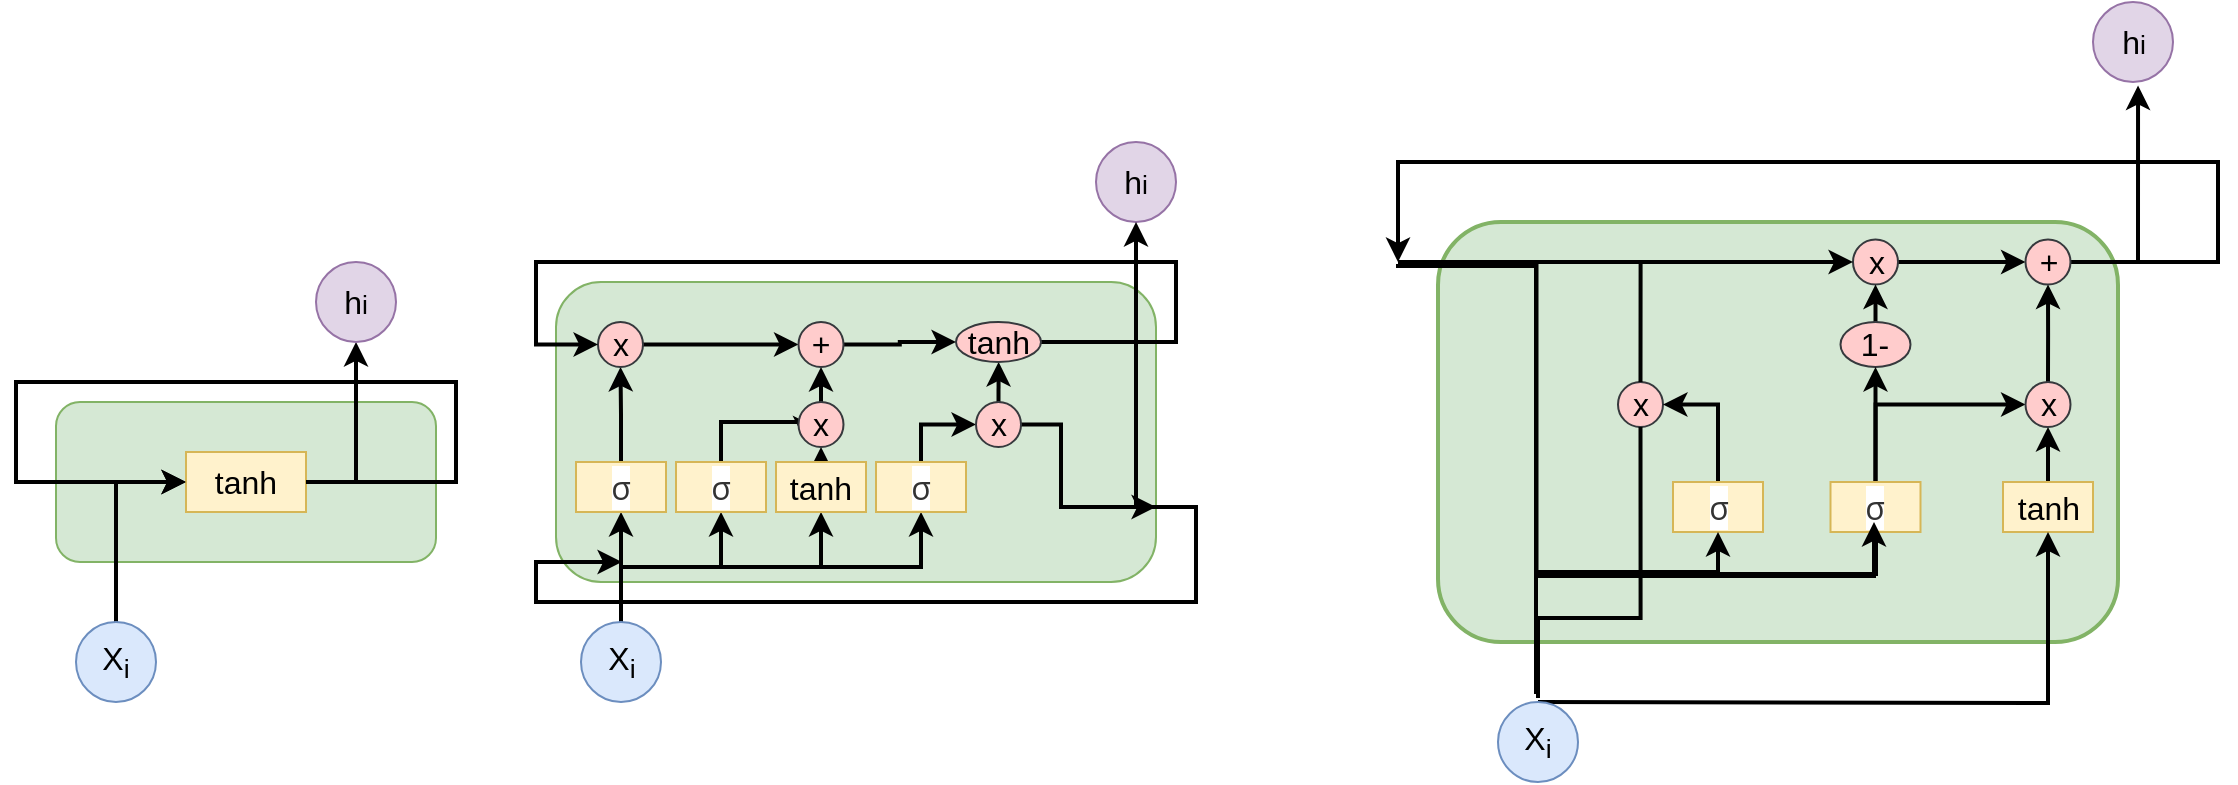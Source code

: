 <mxfile version="12.9.3" type="device"><diagram id="rxxt4MKTkdojHVy4rhuA" name="Page-1"><mxGraphModel dx="1038" dy="1776" grid="1" gridSize="10" guides="1" tooltips="1" connect="1" arrows="1" fold="1" page="1" pageScale="1" pageWidth="827" pageHeight="1169" math="0" shadow="0"><root><mxCell id="0"/><mxCell id="1" parent="0"/><mxCell id="f_skGa7ZXOr4WjcIkKOA-2" value="" style="rounded=1;whiteSpace=wrap;html=1;fillColor=#d5e8d4;strokeColor=#82b366;" parent="1" vertex="1"><mxGeometry x="120" y="190" width="190" height="80" as="geometry"/></mxCell><mxCell id="f_skGa7ZXOr4WjcIkKOA-10" style="edgeStyle=orthogonalEdgeStyle;rounded=0;orthogonalLoop=1;jettySize=auto;html=1;exitX=0.5;exitY=0;exitDx=0;exitDy=0;entryX=0;entryY=0.5;entryDx=0;entryDy=0;strokeWidth=2;" parent="1" source="f_skGa7ZXOr4WjcIkKOA-3" target="f_skGa7ZXOr4WjcIkKOA-4" edge="1"><mxGeometry relative="1" as="geometry"/></mxCell><mxCell id="f_skGa7ZXOr4WjcIkKOA-3" value="&lt;font style=&quot;font-size: 16px&quot;&gt;X&lt;sub&gt;i&lt;/sub&gt;&lt;/font&gt;" style="ellipse;whiteSpace=wrap;html=1;aspect=fixed;fillColor=#dae8fc;strokeColor=#6c8ebf;" parent="1" vertex="1"><mxGeometry x="130" y="300" width="40" height="40" as="geometry"/></mxCell><mxCell id="f_skGa7ZXOr4WjcIkKOA-7" style="edgeStyle=orthogonalEdgeStyle;rounded=0;orthogonalLoop=1;jettySize=auto;html=1;exitX=1;exitY=0.5;exitDx=0;exitDy=0;entryX=0.5;entryY=1;entryDx=0;entryDy=0;strokeWidth=2;" parent="1" source="f_skGa7ZXOr4WjcIkKOA-4" target="f_skGa7ZXOr4WjcIkKOA-6" edge="1"><mxGeometry relative="1" as="geometry"/></mxCell><mxCell id="f_skGa7ZXOr4WjcIkKOA-4" value="&lt;font style=&quot;font-size: 16px&quot;&gt;tanh&lt;/font&gt;" style="rounded=0;whiteSpace=wrap;html=1;fillColor=#fff2cc;strokeColor=#d6b656;" parent="1" vertex="1"><mxGeometry x="185" y="215" width="60" height="30" as="geometry"/></mxCell><mxCell id="f_skGa7ZXOr4WjcIkKOA-6" value="&lt;font&gt;&lt;sub&gt;&lt;span style=&quot;font-size: 16px&quot;&gt;h&lt;/span&gt;&lt;span style=&quot;font-size: 13.333px&quot;&gt;i&lt;/span&gt;&lt;/sub&gt;&lt;/font&gt;" style="ellipse;whiteSpace=wrap;html=1;aspect=fixed;fillColor=#e1d5e7;strokeColor=#9673a6;" parent="1" vertex="1"><mxGeometry x="250" y="120" width="40" height="40" as="geometry"/></mxCell><mxCell id="f_skGa7ZXOr4WjcIkKOA-8" style="edgeStyle=orthogonalEdgeStyle;rounded=0;orthogonalLoop=1;jettySize=auto;html=1;entryX=0;entryY=0.5;entryDx=0;entryDy=0;exitX=1;exitY=0.5;exitDx=0;exitDy=0;strokeWidth=2;" parent="1" source="f_skGa7ZXOr4WjcIkKOA-4" target="f_skGa7ZXOr4WjcIkKOA-4" edge="1"><mxGeometry relative="1" as="geometry"><mxPoint x="280" y="80" as="sourcePoint"/><Array as="points"><mxPoint x="320" y="230"/><mxPoint x="320" y="180"/><mxPoint x="100" y="180"/><mxPoint x="100" y="230"/></Array></mxGeometry></mxCell><mxCell id="f_skGa7ZXOr4WjcIkKOA-11" value="" style="rounded=1;whiteSpace=wrap;html=1;fillColor=#d5e8d4;strokeColor=#82b366;" parent="1" vertex="1"><mxGeometry x="370" y="130" width="300" height="150" as="geometry"/></mxCell><mxCell id="f_skGa7ZXOr4WjcIkKOA-21" style="edgeStyle=orthogonalEdgeStyle;rounded=0;orthogonalLoop=1;jettySize=auto;html=1;exitX=0.5;exitY=0;exitDx=0;exitDy=0;entryX=0.5;entryY=1;entryDx=0;entryDy=0;strokeWidth=2;" parent="1" source="f_skGa7ZXOr4WjcIkKOA-13" target="f_skGa7ZXOr4WjcIkKOA-18" edge="1"><mxGeometry relative="1" as="geometry"/></mxCell><mxCell id="f_skGa7ZXOr4WjcIkKOA-22" style="edgeStyle=orthogonalEdgeStyle;rounded=0;orthogonalLoop=1;jettySize=auto;html=1;exitX=0.5;exitY=0;exitDx=0;exitDy=0;entryX=0.5;entryY=1;entryDx=0;entryDy=0;strokeWidth=2;" parent="1" source="f_skGa7ZXOr4WjcIkKOA-13" target="f_skGa7ZXOr4WjcIkKOA-15" edge="1"><mxGeometry relative="1" as="geometry"/></mxCell><mxCell id="f_skGa7ZXOr4WjcIkKOA-23" style="edgeStyle=orthogonalEdgeStyle;rounded=0;orthogonalLoop=1;jettySize=auto;html=1;exitX=0.5;exitY=0;exitDx=0;exitDy=0;entryX=0.5;entryY=1;entryDx=0;entryDy=0;strokeWidth=2;" parent="1" source="f_skGa7ZXOr4WjcIkKOA-13" target="f_skGa7ZXOr4WjcIkKOA-19" edge="1"><mxGeometry relative="1" as="geometry"/></mxCell><mxCell id="f_skGa7ZXOr4WjcIkKOA-24" style="edgeStyle=orthogonalEdgeStyle;rounded=0;orthogonalLoop=1;jettySize=auto;html=1;exitX=0.5;exitY=0;exitDx=0;exitDy=0;entryX=0.5;entryY=1;entryDx=0;entryDy=0;strokeWidth=2;" parent="1" source="f_skGa7ZXOr4WjcIkKOA-13" target="f_skGa7ZXOr4WjcIkKOA-20" edge="1"><mxGeometry relative="1" as="geometry"/></mxCell><mxCell id="f_skGa7ZXOr4WjcIkKOA-13" value="&lt;font style=&quot;font-size: 16px&quot;&gt;X&lt;sub&gt;i&lt;/sub&gt;&lt;/font&gt;" style="ellipse;whiteSpace=wrap;html=1;aspect=fixed;fillColor=#dae8fc;strokeColor=#6c8ebf;" parent="1" vertex="1"><mxGeometry x="382.5" y="300" width="40" height="40" as="geometry"/></mxCell><mxCell id="f_skGa7ZXOr4WjcIkKOA-32" style="edgeStyle=orthogonalEdgeStyle;rounded=0;orthogonalLoop=1;jettySize=auto;html=1;exitX=0.5;exitY=0;exitDx=0;exitDy=0;entryX=0;entryY=1;entryDx=0;entryDy=0;strokeWidth=2;" parent="1" source="f_skGa7ZXOr4WjcIkKOA-15" target="f_skGa7ZXOr4WjcIkKOA-30" edge="1"><mxGeometry relative="1" as="geometry"/></mxCell><mxCell id="f_skGa7ZXOr4WjcIkKOA-15" value="&lt;span style=&quot;color: rgb(51 , 51 , 51) ; font-family: &amp;#34;open sans&amp;#34; , &amp;#34;clear sans&amp;#34; , &amp;#34;helvetica neue&amp;#34; , &amp;#34;helvetica&amp;#34; , &amp;#34;arial&amp;#34; , sans-serif ; font-size: 16px ; white-space: pre-wrap ; background-color: rgb(255 , 255 , 255)&quot;&gt;σ&lt;/span&gt;" style="rounded=0;whiteSpace=wrap;html=1;fillColor=#fff2cc;strokeColor=#d6b656;" parent="1" vertex="1"><mxGeometry x="430" y="220" width="45" height="25" as="geometry"/></mxCell><mxCell id="f_skGa7ZXOr4WjcIkKOA-16" value="&lt;font&gt;&lt;sub&gt;&lt;span style=&quot;font-size: 16px&quot;&gt;h&lt;/span&gt;&lt;span style=&quot;font-size: 13.333px&quot;&gt;i&lt;/span&gt;&lt;/sub&gt;&lt;/font&gt;" style="ellipse;whiteSpace=wrap;html=1;aspect=fixed;fillColor=#e1d5e7;strokeColor=#9673a6;" parent="1" vertex="1"><mxGeometry x="640" y="60" width="40" height="40" as="geometry"/></mxCell><mxCell id="f_skGa7ZXOr4WjcIkKOA-36" style="edgeStyle=orthogonalEdgeStyle;rounded=0;orthogonalLoop=1;jettySize=auto;html=1;exitX=0.5;exitY=0;exitDx=0;exitDy=0;entryX=0.5;entryY=1;entryDx=0;entryDy=0;strokeWidth=2;" parent="1" source="f_skGa7ZXOr4WjcIkKOA-18" target="f_skGa7ZXOr4WjcIkKOA-28" edge="1"><mxGeometry relative="1" as="geometry"/></mxCell><mxCell id="f_skGa7ZXOr4WjcIkKOA-18" value="&lt;span style=&quot;color: rgb(51 , 51 , 51) ; font-family: &amp;#34;open sans&amp;#34; , &amp;#34;clear sans&amp;#34; , &amp;#34;helvetica neue&amp;#34; , &amp;#34;helvetica&amp;#34; , &amp;#34;arial&amp;#34; , sans-serif ; font-size: 16px ; white-space: pre-wrap ; background-color: rgb(255 , 255 , 255)&quot;&gt;σ&lt;/span&gt;" style="rounded=0;whiteSpace=wrap;html=1;fillColor=#fff2cc;strokeColor=#d6b656;" parent="1" vertex="1"><mxGeometry x="380" y="220" width="45" height="25" as="geometry"/></mxCell><mxCell id="f_skGa7ZXOr4WjcIkKOA-33" style="edgeStyle=orthogonalEdgeStyle;rounded=0;orthogonalLoop=1;jettySize=auto;html=1;exitX=0.5;exitY=0;exitDx=0;exitDy=0;entryX=0.5;entryY=1;entryDx=0;entryDy=0;strokeWidth=2;" parent="1" source="f_skGa7ZXOr4WjcIkKOA-19" target="f_skGa7ZXOr4WjcIkKOA-30" edge="1"><mxGeometry relative="1" as="geometry"/></mxCell><mxCell id="f_skGa7ZXOr4WjcIkKOA-19" value="&lt;font style=&quot;font-size: 16px&quot;&gt;tanh&lt;/font&gt;" style="rounded=0;whiteSpace=wrap;html=1;fillColor=#fff2cc;strokeColor=#d6b656;" parent="1" vertex="1"><mxGeometry x="480" y="220" width="45" height="25" as="geometry"/></mxCell><mxCell id="f_skGa7ZXOr4WjcIkKOA-46" style="edgeStyle=orthogonalEdgeStyle;rounded=0;orthogonalLoop=1;jettySize=auto;html=1;exitX=0.5;exitY=0;exitDx=0;exitDy=0;entryX=0;entryY=0.5;entryDx=0;entryDy=0;strokeWidth=2;" parent="1" source="f_skGa7ZXOr4WjcIkKOA-20" target="f_skGa7ZXOr4WjcIkKOA-39" edge="1"><mxGeometry relative="1" as="geometry"><Array as="points"><mxPoint x="553" y="201"/></Array></mxGeometry></mxCell><mxCell id="f_skGa7ZXOr4WjcIkKOA-20" value="&lt;span style=&quot;color: rgb(51 , 51 , 51) ; font-family: &amp;#34;open sans&amp;#34; , &amp;#34;clear sans&amp;#34; , &amp;#34;helvetica neue&amp;#34; , &amp;#34;helvetica&amp;#34; , &amp;#34;arial&amp;#34; , sans-serif ; font-size: 16px ; white-space: pre-wrap ; background-color: rgb(255 , 255 , 255)&quot;&gt;σ&lt;/span&gt;" style="rounded=0;whiteSpace=wrap;html=1;fillColor=#fff2cc;strokeColor=#d6b656;" parent="1" vertex="1"><mxGeometry x="530" y="220" width="45" height="25" as="geometry"/></mxCell><mxCell id="f_skGa7ZXOr4WjcIkKOA-38" style="edgeStyle=orthogonalEdgeStyle;rounded=0;orthogonalLoop=1;jettySize=auto;html=1;exitX=1;exitY=0.5;exitDx=0;exitDy=0;entryX=0;entryY=0.5;entryDx=0;entryDy=0;strokeWidth=2;" parent="1" source="f_skGa7ZXOr4WjcIkKOA-28" target="f_skGa7ZXOr4WjcIkKOA-34" edge="1"><mxGeometry relative="1" as="geometry"/></mxCell><mxCell id="f_skGa7ZXOr4WjcIkKOA-28" value="&lt;span style=&quot;font-size: 16px&quot;&gt;x&lt;/span&gt;" style="ellipse;whiteSpace=wrap;html=1;aspect=fixed;fillColor=#ffcccc;strokeColor=#36393d;" parent="1" vertex="1"><mxGeometry x="391" y="150" width="22.5" height="22.5" as="geometry"/></mxCell><mxCell id="f_skGa7ZXOr4WjcIkKOA-37" style="edgeStyle=orthogonalEdgeStyle;rounded=0;orthogonalLoop=1;jettySize=auto;html=1;exitX=0.5;exitY=0;exitDx=0;exitDy=0;entryX=0.5;entryY=1;entryDx=0;entryDy=0;strokeWidth=2;" parent="1" source="f_skGa7ZXOr4WjcIkKOA-30" target="f_skGa7ZXOr4WjcIkKOA-34" edge="1"><mxGeometry relative="1" as="geometry"/></mxCell><mxCell id="f_skGa7ZXOr4WjcIkKOA-30" value="&lt;span style=&quot;font-size: 16px&quot;&gt;x&lt;/span&gt;" style="ellipse;whiteSpace=wrap;html=1;aspect=fixed;fillColor=#ffcccc;strokeColor=#36393d;" parent="1" vertex="1"><mxGeometry x="491.25" y="190" width="22.5" height="22.5" as="geometry"/></mxCell><mxCell id="f_skGa7ZXOr4WjcIkKOA-43" style="edgeStyle=orthogonalEdgeStyle;rounded=0;orthogonalLoop=1;jettySize=auto;html=1;exitX=1;exitY=0.5;exitDx=0;exitDy=0;entryX=0;entryY=0.5;entryDx=0;entryDy=0;strokeWidth=2;" parent="1" source="f_skGa7ZXOr4WjcIkKOA-34" target="f_skGa7ZXOr4WjcIkKOA-42" edge="1"><mxGeometry relative="1" as="geometry"/></mxCell><mxCell id="f_skGa7ZXOr4WjcIkKOA-34" value="&lt;span style=&quot;font-size: 16px&quot;&gt;+&lt;/span&gt;" style="ellipse;whiteSpace=wrap;html=1;aspect=fixed;fillColor=#ffcccc;strokeColor=#36393d;" parent="1" vertex="1"><mxGeometry x="491.25" y="150" width="22.5" height="22.5" as="geometry"/></mxCell><mxCell id="f_skGa7ZXOr4WjcIkKOA-45" style="edgeStyle=orthogonalEdgeStyle;rounded=0;orthogonalLoop=1;jettySize=auto;html=1;exitX=0.5;exitY=0;exitDx=0;exitDy=0;strokeWidth=2;" parent="1" source="f_skGa7ZXOr4WjcIkKOA-39" target="f_skGa7ZXOr4WjcIkKOA-42" edge="1"><mxGeometry relative="1" as="geometry"/></mxCell><mxCell id="f_skGa7ZXOr4WjcIkKOA-47" style="edgeStyle=orthogonalEdgeStyle;rounded=0;orthogonalLoop=1;jettySize=auto;html=1;exitX=1;exitY=0.5;exitDx=0;exitDy=0;entryX=1;entryY=0.75;entryDx=0;entryDy=0;strokeWidth=2;" parent="1" source="f_skGa7ZXOr4WjcIkKOA-39" target="f_skGa7ZXOr4WjcIkKOA-11" edge="1"><mxGeometry relative="1" as="geometry"/></mxCell><mxCell id="f_skGa7ZXOr4WjcIkKOA-39" value="&lt;span style=&quot;font-size: 16px&quot;&gt;x&lt;/span&gt;" style="ellipse;whiteSpace=wrap;html=1;aspect=fixed;fillColor=#ffcccc;strokeColor=#36393d;" parent="1" vertex="1"><mxGeometry x="580" y="190" width="22.5" height="22.5" as="geometry"/></mxCell><mxCell id="f_skGa7ZXOr4WjcIkKOA-50" style="edgeStyle=orthogonalEdgeStyle;rounded=0;orthogonalLoop=1;jettySize=auto;html=1;exitX=1;exitY=0.5;exitDx=0;exitDy=0;entryX=0;entryY=0.5;entryDx=0;entryDy=0;strokeWidth=2;" parent="1" source="f_skGa7ZXOr4WjcIkKOA-42" target="f_skGa7ZXOr4WjcIkKOA-28" edge="1"><mxGeometry relative="1" as="geometry"><Array as="points"><mxPoint x="680" y="160"/><mxPoint x="680" y="120"/><mxPoint x="360" y="120"/><mxPoint x="360" y="161"/></Array></mxGeometry></mxCell><mxCell id="f_skGa7ZXOr4WjcIkKOA-42" value="&lt;font style=&quot;font-size: 16px&quot;&gt;tanh&lt;/font&gt;" style="ellipse;whiteSpace=wrap;html=1;fillColor=#ffcccc;strokeColor=#36393d;" parent="1" vertex="1"><mxGeometry x="570" y="150" width="42.5" height="20" as="geometry"/></mxCell><mxCell id="f_skGa7ZXOr4WjcIkKOA-49" style="edgeStyle=orthogonalEdgeStyle;rounded=0;orthogonalLoop=1;jettySize=auto;html=1;exitX=1;exitY=0.75;exitDx=0;exitDy=0;entryX=0.5;entryY=1;entryDx=0;entryDy=0;strokeWidth=2;" parent="1" source="f_skGa7ZXOr4WjcIkKOA-11" target="f_skGa7ZXOr4WjcIkKOA-16" edge="1"><mxGeometry relative="1" as="geometry"><Array as="points"><mxPoint x="660" y="243"/><mxPoint x="660" y="110"/></Array></mxGeometry></mxCell><mxCell id="f_skGa7ZXOr4WjcIkKOA-48" style="edgeStyle=orthogonalEdgeStyle;rounded=0;orthogonalLoop=1;jettySize=auto;html=1;exitX=1;exitY=0.75;exitDx=0;exitDy=0;strokeWidth=2;" parent="1" source="f_skGa7ZXOr4WjcIkKOA-11" edge="1"><mxGeometry relative="1" as="geometry"><Array as="points"><mxPoint x="690" y="243"/><mxPoint x="690" y="290"/><mxPoint x="360" y="290"/><mxPoint x="360" y="270"/><mxPoint x="380" y="270"/></Array><mxPoint x="403" y="270" as="targetPoint"/></mxGeometry></mxCell><mxCell id="vbA1AqF-mI2f-v5enJLW-1" value="" style="rounded=1;whiteSpace=wrap;html=1;fillColor=#d5e8d4;strokeColor=#82b366;strokeWidth=2;" vertex="1" parent="1"><mxGeometry x="811" y="100" width="340" height="210" as="geometry"/></mxCell><mxCell id="vbA1AqF-mI2f-v5enJLW-2" value="" style="edgeStyle=orthogonalEdgeStyle;rounded=0;orthogonalLoop=1;jettySize=auto;html=1;strokeWidth=2;" edge="1" parent="1" source="vbA1AqF-mI2f-v5enJLW-3" target="vbA1AqF-mI2f-v5enJLW-6"><mxGeometry relative="1" as="geometry"/></mxCell><mxCell id="vbA1AqF-mI2f-v5enJLW-3" value="&lt;span style=&quot;font-size: 16px&quot;&gt;x&lt;/span&gt;" style="ellipse;whiteSpace=wrap;html=1;aspect=fixed;fillColor=#ffcccc;strokeColor=#36393d;strokeWidth=1;" vertex="1" parent="1"><mxGeometry x="1018.5" y="108.75" width="22.5" height="22.5" as="geometry"/></mxCell><mxCell id="vbA1AqF-mI2f-v5enJLW-4" style="edgeStyle=orthogonalEdgeStyle;rounded=0;orthogonalLoop=1;jettySize=auto;html=1;exitX=1;exitY=0.5;exitDx=0;exitDy=0;strokeWidth=2;entryX=1;entryY=0.5;entryDx=0;entryDy=0;" edge="1" parent="1" source="vbA1AqF-mI2f-v5enJLW-6"><mxGeometry relative="1" as="geometry"><mxPoint x="791" y="120" as="targetPoint"/><Array as="points"><mxPoint x="1201" y="120"/><mxPoint x="1201" y="70"/><mxPoint x="791" y="70"/></Array></mxGeometry></mxCell><mxCell id="vbA1AqF-mI2f-v5enJLW-5" style="edgeStyle=orthogonalEdgeStyle;rounded=0;orthogonalLoop=1;jettySize=auto;html=1;exitX=1;exitY=0.5;exitDx=0;exitDy=0;strokeWidth=2;entryX=0.563;entryY=1.043;entryDx=0;entryDy=0;entryPerimeter=0;" edge="1" parent="1" source="vbA1AqF-mI2f-v5enJLW-6" target="vbA1AqF-mI2f-v5enJLW-27"><mxGeometry relative="1" as="geometry"><mxPoint x="1161" y="80" as="targetPoint"/><Array as="points"><mxPoint x="1161" y="120"/></Array></mxGeometry></mxCell><mxCell id="vbA1AqF-mI2f-v5enJLW-6" value="&lt;span style=&quot;font-size: 16px&quot;&gt;+&lt;/span&gt;" style="ellipse;whiteSpace=wrap;html=1;aspect=fixed;fillColor=#ffcccc;strokeColor=#36393d;strokeWidth=1;" vertex="1" parent="1"><mxGeometry x="1104.75" y="108.75" width="22.5" height="22.5" as="geometry"/></mxCell><mxCell id="vbA1AqF-mI2f-v5enJLW-7" value="&lt;span style=&quot;font-size: 16px&quot;&gt;x&lt;/span&gt;" style="ellipse;whiteSpace=wrap;html=1;aspect=fixed;fillColor=#ffcccc;strokeColor=#36393d;strokeWidth=1;" vertex="1" parent="1"><mxGeometry x="901" y="180" width="22.5" height="22.5" as="geometry"/></mxCell><mxCell id="vbA1AqF-mI2f-v5enJLW-8" style="edgeStyle=orthogonalEdgeStyle;rounded=0;orthogonalLoop=1;jettySize=auto;html=1;exitX=0.5;exitY=0;exitDx=0;exitDy=0;entryX=0.5;entryY=1;entryDx=0;entryDy=0;strokeWidth=2;" edge="1" parent="1" source="vbA1AqF-mI2f-v5enJLW-9" target="vbA1AqF-mI2f-v5enJLW-3"><mxGeometry relative="1" as="geometry"/></mxCell><mxCell id="vbA1AqF-mI2f-v5enJLW-9" value="&lt;span style=&quot;font-size: 16px&quot;&gt;1-&lt;/span&gt;" style="ellipse;whiteSpace=wrap;html=1;fillColor=#ffcccc;strokeColor=#36393d;strokeWidth=1;" vertex="1" parent="1"><mxGeometry x="1012.25" y="150" width="35" height="22.5" as="geometry"/></mxCell><mxCell id="vbA1AqF-mI2f-v5enJLW-10" style="edgeStyle=orthogonalEdgeStyle;rounded=0;orthogonalLoop=1;jettySize=auto;html=1;exitX=0.5;exitY=0;exitDx=0;exitDy=0;entryX=1;entryY=0.5;entryDx=0;entryDy=0;strokeWidth=2;" edge="1" parent="1" source="vbA1AqF-mI2f-v5enJLW-11" target="vbA1AqF-mI2f-v5enJLW-7"><mxGeometry relative="1" as="geometry"/></mxCell><mxCell id="vbA1AqF-mI2f-v5enJLW-11" value="&lt;span style=&quot;color: rgb(51 , 51 , 51) ; font-family: &amp;#34;open sans&amp;#34; , &amp;#34;clear sans&amp;#34; , &amp;#34;helvetica neue&amp;#34; , &amp;#34;helvetica&amp;#34; , &amp;#34;arial&amp;#34; , sans-serif ; font-size: 16px ; white-space: pre-wrap ; background-color: rgb(255 , 255 , 255)&quot;&gt;σ&lt;/span&gt;" style="rounded=0;whiteSpace=wrap;html=1;fillColor=#fff2cc;strokeColor=#d6b656;strokeWidth=1;" vertex="1" parent="1"><mxGeometry x="928.5" y="230" width="45" height="25" as="geometry"/></mxCell><mxCell id="vbA1AqF-mI2f-v5enJLW-12" style="edgeStyle=orthogonalEdgeStyle;rounded=0;orthogonalLoop=1;jettySize=auto;html=1;exitX=0.5;exitY=0;exitDx=0;exitDy=0;entryX=0.5;entryY=1;entryDx=0;entryDy=0;strokeWidth=2;" edge="1" parent="1" source="vbA1AqF-mI2f-v5enJLW-14" target="vbA1AqF-mI2f-v5enJLW-9"><mxGeometry relative="1" as="geometry"/></mxCell><mxCell id="vbA1AqF-mI2f-v5enJLW-13" style="edgeStyle=orthogonalEdgeStyle;rounded=0;orthogonalLoop=1;jettySize=auto;html=1;exitX=0.5;exitY=0;exitDx=0;exitDy=0;entryX=0;entryY=0.5;entryDx=0;entryDy=0;strokeWidth=2;" edge="1" parent="1" source="vbA1AqF-mI2f-v5enJLW-14" target="vbA1AqF-mI2f-v5enJLW-18"><mxGeometry relative="1" as="geometry"><Array as="points"><mxPoint x="1030" y="191"/></Array></mxGeometry></mxCell><mxCell id="vbA1AqF-mI2f-v5enJLW-14" value="&lt;span style=&quot;color: rgb(51 , 51 , 51) ; font-family: &amp;#34;open sans&amp;#34; , &amp;#34;clear sans&amp;#34; , &amp;#34;helvetica neue&amp;#34; , &amp;#34;helvetica&amp;#34; , &amp;#34;arial&amp;#34; , sans-serif ; font-size: 16px ; white-space: pre-wrap ; background-color: rgb(255 , 255 , 255)&quot;&gt;σ&lt;/span&gt;" style="rounded=0;whiteSpace=wrap;html=1;fillColor=#fff2cc;strokeColor=#d6b656;strokeWidth=1;" vertex="1" parent="1"><mxGeometry x="1007.25" y="230" width="45" height="25" as="geometry"/></mxCell><mxCell id="vbA1AqF-mI2f-v5enJLW-15" style="edgeStyle=orthogonalEdgeStyle;rounded=0;orthogonalLoop=1;jettySize=auto;html=1;exitX=0.5;exitY=0;exitDx=0;exitDy=0;entryX=0.5;entryY=1;entryDx=0;entryDy=0;strokeWidth=2;" edge="1" parent="1" source="vbA1AqF-mI2f-v5enJLW-16" target="vbA1AqF-mI2f-v5enJLW-18"><mxGeometry relative="1" as="geometry"/></mxCell><mxCell id="vbA1AqF-mI2f-v5enJLW-16" value="&lt;font style=&quot;font-size: 16px&quot;&gt;tanh&lt;/font&gt;" style="rounded=0;whiteSpace=wrap;html=1;fillColor=#fff2cc;strokeColor=#d6b656;strokeWidth=1;" vertex="1" parent="1"><mxGeometry x="1093.5" y="230" width="45" height="25" as="geometry"/></mxCell><mxCell id="vbA1AqF-mI2f-v5enJLW-17" value="" style="edgeStyle=orthogonalEdgeStyle;rounded=0;orthogonalLoop=1;jettySize=auto;html=1;entryX=0.5;entryY=1;entryDx=0;entryDy=0;strokeWidth=2;" edge="1" parent="1" source="vbA1AqF-mI2f-v5enJLW-18" target="vbA1AqF-mI2f-v5enJLW-6"><mxGeometry relative="1" as="geometry"><mxPoint x="1116" y="155" as="targetPoint"/></mxGeometry></mxCell><mxCell id="vbA1AqF-mI2f-v5enJLW-18" value="&lt;span style=&quot;font-size: 16px&quot;&gt;x&lt;/span&gt;" style="ellipse;whiteSpace=wrap;html=1;aspect=fixed;fillColor=#ffcccc;strokeColor=#36393d;strokeWidth=1;" vertex="1" parent="1"><mxGeometry x="1104.75" y="180" width="22.5" height="22.5" as="geometry"/></mxCell><mxCell id="vbA1AqF-mI2f-v5enJLW-19" style="edgeStyle=orthogonalEdgeStyle;rounded=0;orthogonalLoop=1;jettySize=auto;html=1;exitX=1;exitY=0.5;exitDx=0;exitDy=0;entryX=0.5;entryY=0;entryDx=0;entryDy=0;strokeWidth=2;endArrow=none;endFill=0;" edge="1" parent="1" target="vbA1AqF-mI2f-v5enJLW-7"><mxGeometry relative="1" as="geometry"><mxPoint x="791" y="120" as="sourcePoint"/><Array as="points"><mxPoint x="912" y="120"/></Array></mxGeometry></mxCell><mxCell id="vbA1AqF-mI2f-v5enJLW-20" style="edgeStyle=orthogonalEdgeStyle;rounded=0;orthogonalLoop=1;jettySize=auto;html=1;exitX=1;exitY=0.5;exitDx=0;exitDy=0;entryX=0;entryY=0.5;entryDx=0;entryDy=0;strokeWidth=2;" edge="1" parent="1" target="vbA1AqF-mI2f-v5enJLW-3"><mxGeometry relative="1" as="geometry"><mxPoint x="791" y="120" as="sourcePoint"/><Array as="points"><mxPoint x="901" y="120"/><mxPoint x="901" y="120"/></Array></mxGeometry></mxCell><mxCell id="vbA1AqF-mI2f-v5enJLW-21" style="edgeStyle=orthogonalEdgeStyle;rounded=0;orthogonalLoop=1;jettySize=auto;html=1;exitX=1;exitY=0.5;exitDx=0;exitDy=0;entryX=0.5;entryY=1;entryDx=0;entryDy=0;strokeWidth=2;" edge="1" parent="1" target="vbA1AqF-mI2f-v5enJLW-11"><mxGeometry relative="1" as="geometry"><mxPoint x="791" y="120" as="sourcePoint"/></mxGeometry></mxCell><mxCell id="vbA1AqF-mI2f-v5enJLW-22" style="edgeStyle=orthogonalEdgeStyle;rounded=0;orthogonalLoop=1;jettySize=auto;html=1;exitX=1;exitY=0.5;exitDx=0;exitDy=0;strokeWidth=2;" edge="1" parent="1"><mxGeometry relative="1" as="geometry"><mxPoint x="790" y="122" as="sourcePoint"/><mxPoint x="1029" y="250" as="targetPoint"/><Array as="points"><mxPoint x="860" y="122"/><mxPoint x="860" y="277"/><mxPoint x="1029" y="277"/></Array></mxGeometry></mxCell><mxCell id="vbA1AqF-mI2f-v5enJLW-23" style="edgeStyle=orthogonalEdgeStyle;rounded=0;orthogonalLoop=1;jettySize=auto;html=1;exitX=0.5;exitY=0;exitDx=0;exitDy=0;strokeWidth=2;entryX=0.5;entryY=1;entryDx=0;entryDy=0;endArrow=none;endFill=0;" edge="1" parent="1" target="vbA1AqF-mI2f-v5enJLW-7"><mxGeometry relative="1" as="geometry"><mxPoint x="861" y="338" as="sourcePoint"/><mxPoint x="912" y="220" as="targetPoint"/><Array as="points"><mxPoint x="861" y="298"/><mxPoint x="912" y="298"/></Array></mxGeometry></mxCell><mxCell id="vbA1AqF-mI2f-v5enJLW-24" style="edgeStyle=orthogonalEdgeStyle;rounded=0;orthogonalLoop=1;jettySize=auto;html=1;exitX=0.5;exitY=0;exitDx=0;exitDy=0;entryX=0.5;entryY=1;entryDx=0;entryDy=0;strokeWidth=2;" edge="1" parent="1" target="vbA1AqF-mI2f-v5enJLW-16"><mxGeometry relative="1" as="geometry"><mxPoint x="861" y="340" as="sourcePoint"/></mxGeometry></mxCell><mxCell id="vbA1AqF-mI2f-v5enJLW-25" style="edgeStyle=orthogonalEdgeStyle;rounded=0;orthogonalLoop=1;jettySize=auto;html=1;exitX=0.5;exitY=0;exitDx=0;exitDy=0;strokeWidth=2;endArrow=none;endFill=0;" edge="1" parent="1"><mxGeometry relative="1" as="geometry"><mxPoint x="860" y="336" as="sourcePoint"/><mxPoint x="1030" y="255" as="targetPoint"/><Array as="points"><mxPoint x="860" y="276"/><mxPoint x="1030" y="276"/></Array></mxGeometry></mxCell><mxCell id="vbA1AqF-mI2f-v5enJLW-26" value="&lt;font style=&quot;font-size: 16px&quot;&gt;X&lt;sub&gt;i&lt;/sub&gt;&lt;/font&gt;" style="ellipse;whiteSpace=wrap;html=1;aspect=fixed;fillColor=#dae8fc;strokeColor=#6c8ebf;" vertex="1" parent="1"><mxGeometry x="841" y="340" width="40" height="40" as="geometry"/></mxCell><mxCell id="vbA1AqF-mI2f-v5enJLW-27" value="&lt;font&gt;&lt;sub&gt;&lt;span style=&quot;font-size: 16px&quot;&gt;h&lt;/span&gt;&lt;span style=&quot;font-size: 13.333px&quot;&gt;i&lt;/span&gt;&lt;/sub&gt;&lt;/font&gt;" style="ellipse;whiteSpace=wrap;html=1;aspect=fixed;fillColor=#e1d5e7;strokeColor=#9673a6;" vertex="1" parent="1"><mxGeometry x="1138.5" y="-10" width="40" height="40" as="geometry"/></mxCell></root></mxGraphModel></diagram></mxfile>